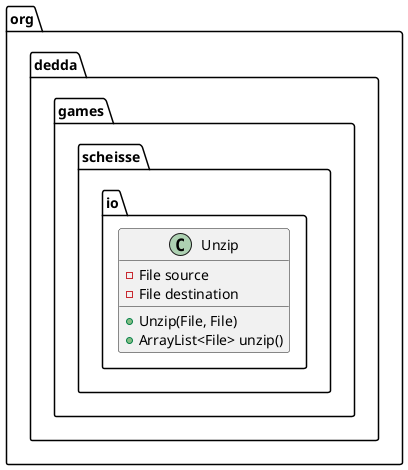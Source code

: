 @startuml
class org.dedda.games.scheisse.io.Unzip{
    - File source
    - File destination
    + Unzip(File, File)
    + ArrayList<File> unzip()
}
@enduml